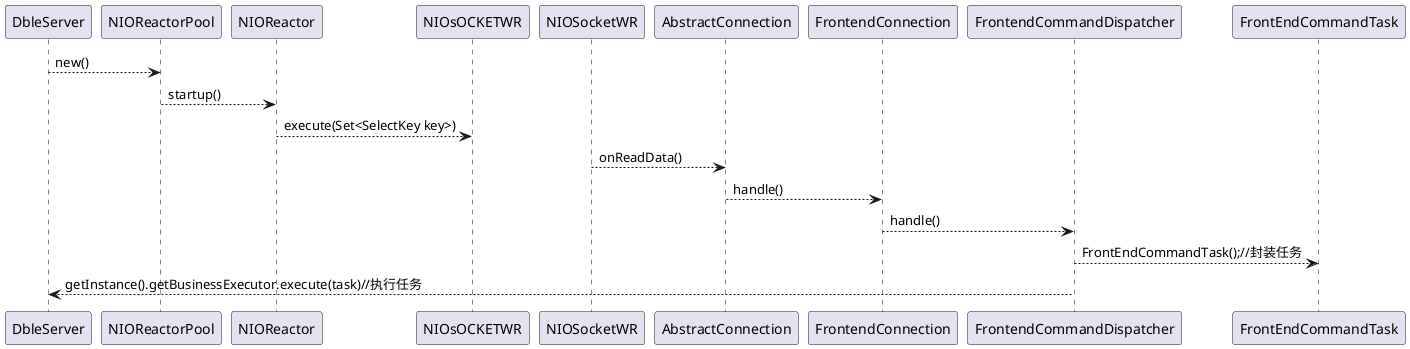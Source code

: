 @startuml
DbleServer-->NIOReactorPool:new()
 NIOReactorPool -->NIOReactor:startup()
 NIOReactor-->NIOsOCKETWR:execute(Set<SelectKey key>)
 NIOSocketWR-->AbstractConnection:onReadData()
 AbstractConnection-->FrontendConnection:handle()
 FrontendConnection-->FrontendCommandDispatcher:handle()
 FrontendCommandDispatcher-->FrontEndCommandTask:FrontEndCommandTask();//封装任务
 FrontendCommandDispatcher-->DbleServer:getInstance().getBusinessExecutor.execute(task)//执行任务

@enduml